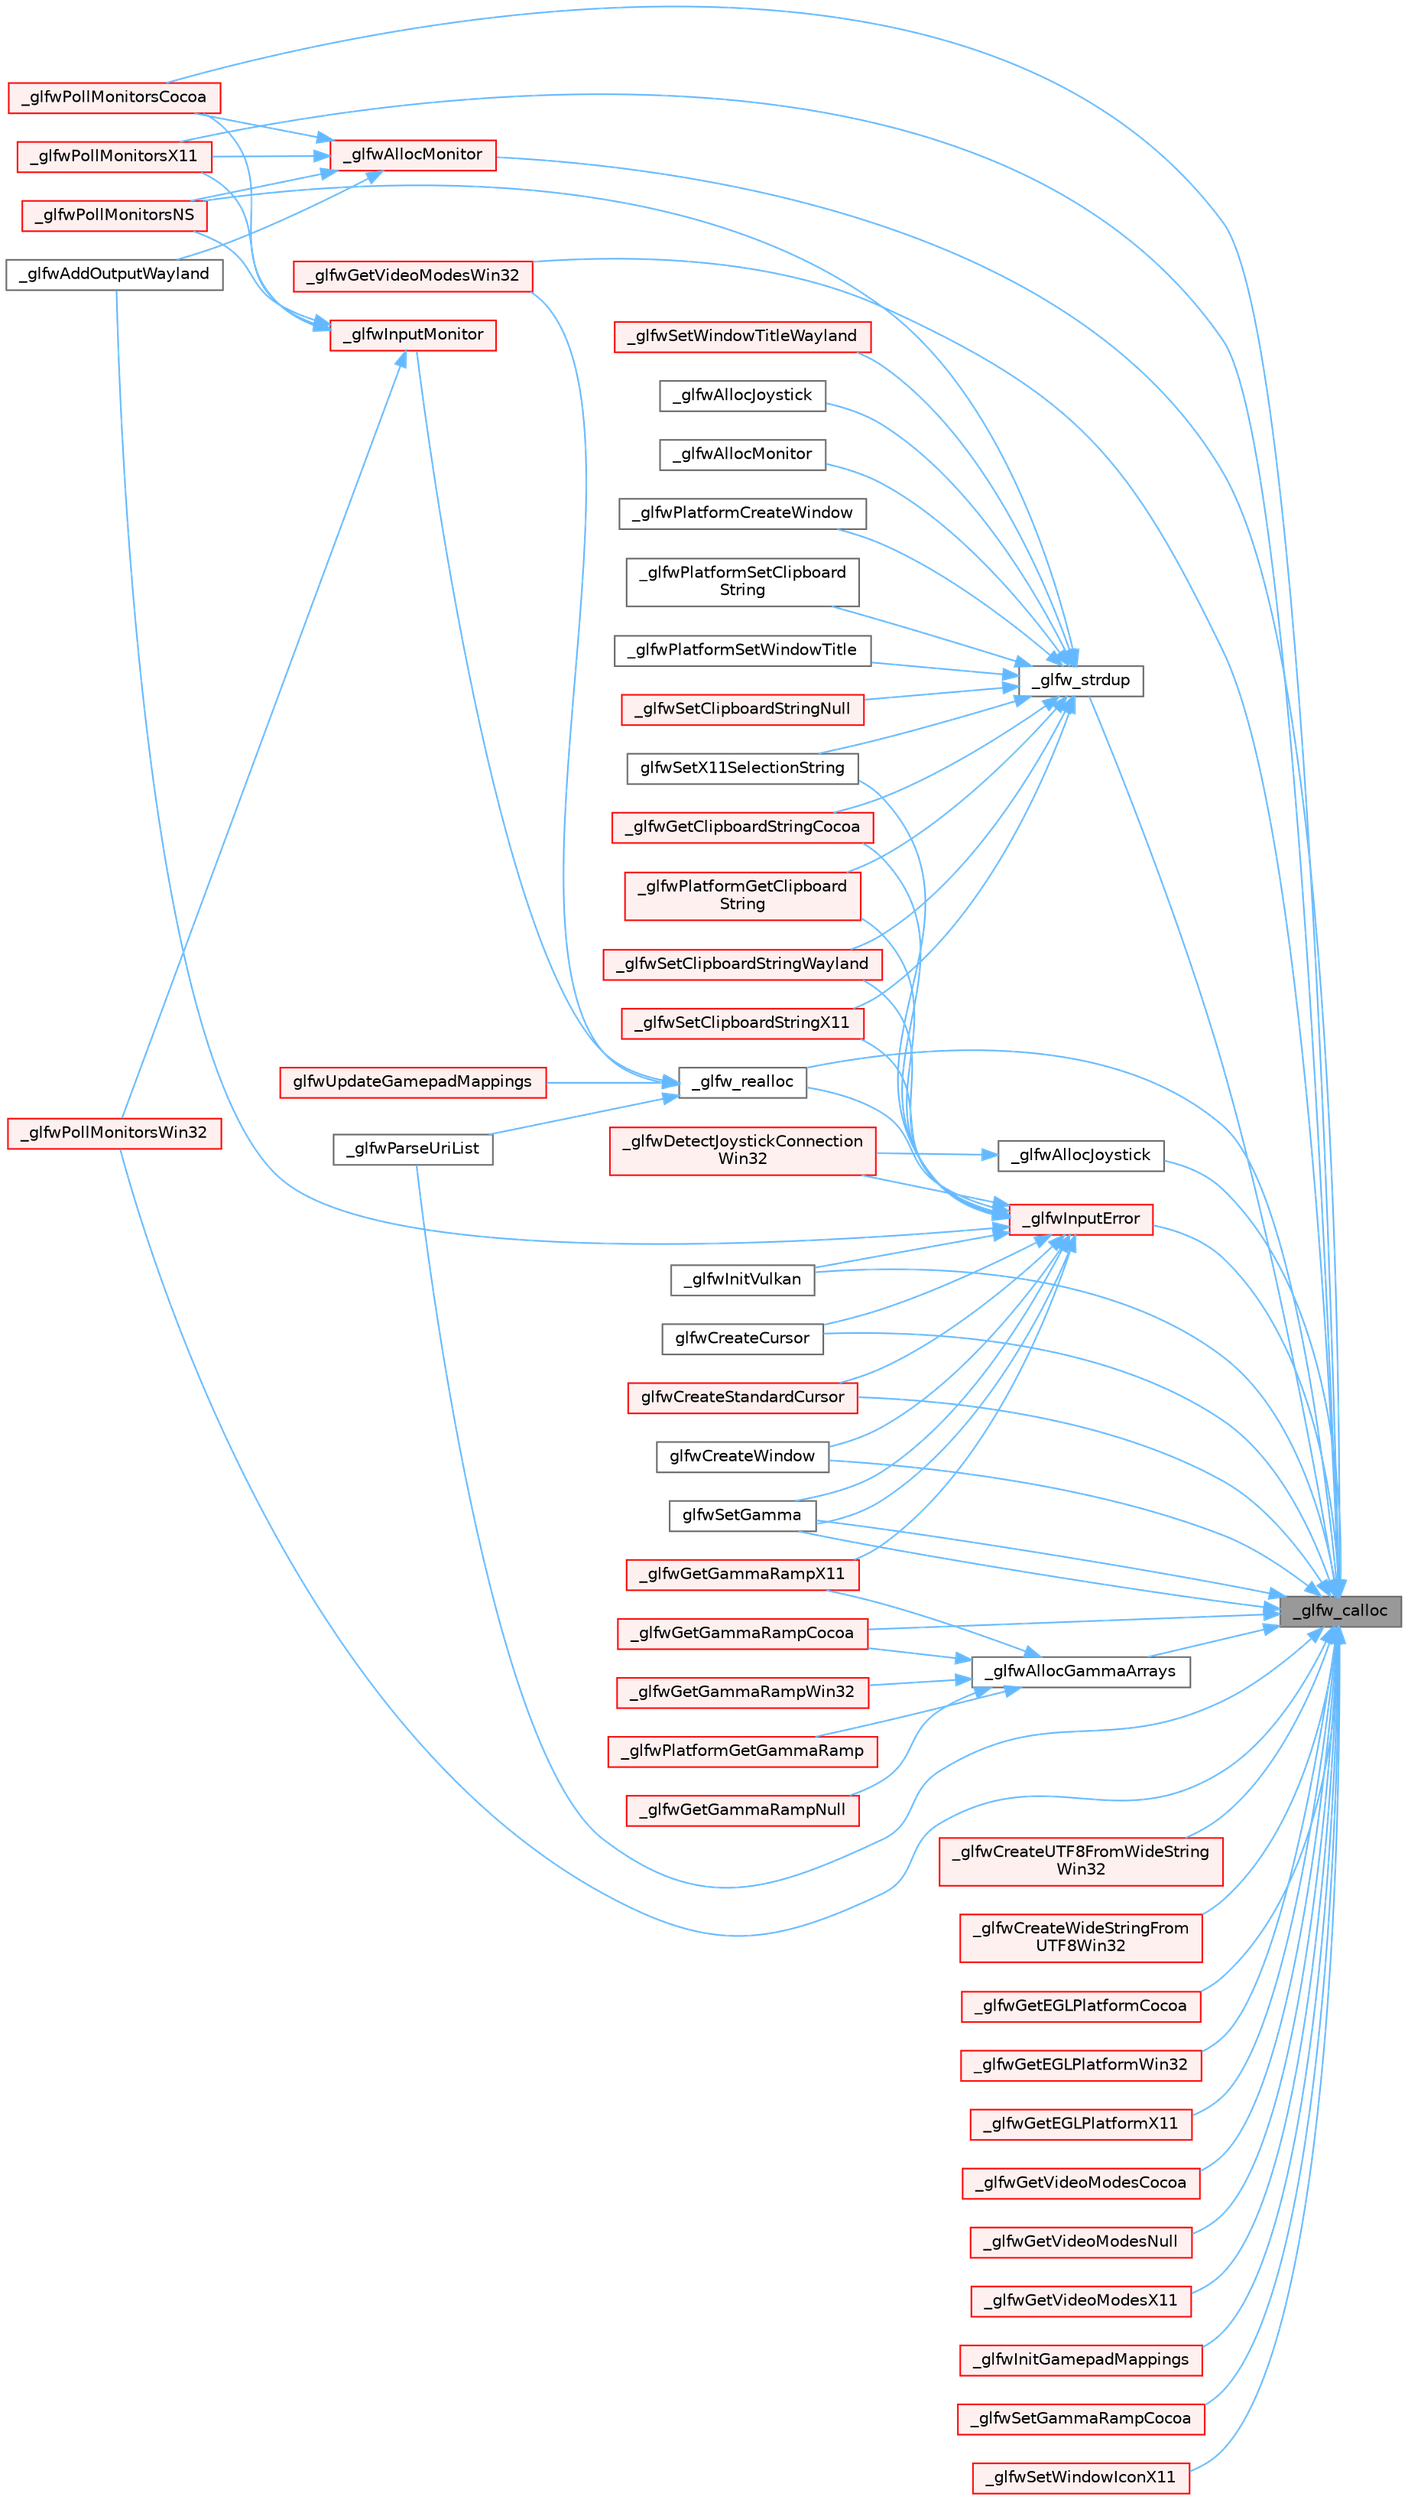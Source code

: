 digraph "_glfw_calloc"
{
 // LATEX_PDF_SIZE
  bgcolor="transparent";
  edge [fontname=Helvetica,fontsize=10,labelfontname=Helvetica,labelfontsize=10];
  node [fontname=Helvetica,fontsize=10,shape=box,height=0.2,width=0.4];
  rankdir="RL";
  Node1 [id="Node000001",label="_glfw_calloc",height=0.2,width=0.4,color="gray40", fillcolor="grey60", style="filled", fontcolor="black",tooltip=" "];
  Node1 -> Node2 [id="edge1_Node000001_Node000002",dir="back",color="steelblue1",style="solid",tooltip=" "];
  Node2 [id="Node000002",label="_glfw_realloc",height=0.2,width=0.4,color="grey40", fillcolor="white", style="filled",URL="$_classes_2lib_2external_2glfw_2src_2init_8c.html#a7ee3244d243d5778c712c1b3c98f8bc3",tooltip=" "];
  Node2 -> Node3 [id="edge2_Node000002_Node000003",dir="back",color="steelblue1",style="solid",tooltip=" "];
  Node3 [id="Node000003",label="_glfwGetVideoModesWin32",height=0.2,width=0.4,color="red", fillcolor="#FFF0F0", style="filled",URL="$_classes_2lib_2external_2glfw_2src_2win32__monitor_8c.html#a7fca777053b30195c5f1ef140c34d6a1",tooltip=" "];
  Node2 -> Node5 [id="edge3_Node000002_Node000005",dir="back",color="steelblue1",style="solid",tooltip=" "];
  Node5 [id="Node000005",label="_glfwInputMonitor",height=0.2,width=0.4,color="red", fillcolor="#FFF0F0", style="filled",URL="$_old_2_classes_2lib_2raylib_2src_2external_2glfw_2src_2monitor_8c.html#a2a45c0c0677b73011b7364e2cdd9760d",tooltip=" "];
  Node5 -> Node6 [id="edge4_Node000005_Node000006",dir="back",color="steelblue1",style="solid",tooltip=" "];
  Node6 [id="Node000006",label="_glfwPollMonitorsCocoa",height=0.2,width=0.4,color="red", fillcolor="#FFF0F0", style="filled",URL="$_classes_2lib_2external_2glfw_2src_2cocoa__monitor_8m.html#a4993d8c0eef61c250c0d4c18a3d86a64",tooltip=" "];
  Node5 -> Node9 [id="edge5_Node000005_Node000009",dir="back",color="steelblue1",style="solid",tooltip=" "];
  Node9 [id="Node000009",label="_glfwPollMonitorsNS",height=0.2,width=0.4,color="red", fillcolor="#FFF0F0", style="filled",URL="$_classes_2lib_2raylib_2src_2external_2glfw_2src_2cocoa__monitor_8m.html#af80ef4003623e26e842c72c6fc5666ae",tooltip=" "];
  Node5 -> Node15 [id="edge6_Node000005_Node000015",dir="back",color="steelblue1",style="solid",tooltip=" "];
  Node15 [id="Node000015",label="_glfwPollMonitorsWin32",height=0.2,width=0.4,color="red", fillcolor="#FFF0F0", style="filled",URL="$_classes_2lib_2external_2glfw_2src_2win32__monitor_8c.html#a345b11644c658a9a94b0eeb4ed4a0618",tooltip=" "];
  Node5 -> Node18 [id="edge7_Node000005_Node000018",dir="back",color="steelblue1",style="solid",tooltip=" "];
  Node18 [id="Node000018",label="_glfwPollMonitorsX11",height=0.2,width=0.4,color="red", fillcolor="#FFF0F0", style="filled",URL="$_classes_2lib_2external_2glfw_2src_2x11__monitor_8c.html#ade7b239b6691fb34b66f3022ad97949d",tooltip=" "];
  Node2 -> Node22 [id="edge8_Node000002_Node000022",dir="back",color="steelblue1",style="solid",tooltip=" "];
  Node22 [id="Node000022",label="_glfwParseUriList",height=0.2,width=0.4,color="grey40", fillcolor="white", style="filled",URL="$_classes_2lib_2external_2glfw_2src_2init_8c.html#a52c17edd88a6ec5bebc87d96ac5d00ae",tooltip=" "];
  Node2 -> Node23 [id="edge9_Node000002_Node000023",dir="back",color="steelblue1",style="solid",tooltip=" "];
  Node23 [id="Node000023",label="glfwUpdateGamepadMappings",height=0.2,width=0.4,color="red", fillcolor="#FFF0F0", style="filled",URL="$group__input.html#ga276a2aec236a671a99f6f0a9be7fa3fc",tooltip="Adds the specified SDL_GameControllerDB gamepad mappings."];
  Node1 -> Node25 [id="edge10_Node000001_Node000025",dir="back",color="steelblue1",style="solid",tooltip=" "];
  Node25 [id="Node000025",label="_glfw_strdup",height=0.2,width=0.4,color="grey40", fillcolor="white", style="filled",URL="$_classes_2lib_2external_2glfw_2src_2init_8c.html#af725e1f466a710a1fc590ff3726f1151",tooltip=" "];
  Node25 -> Node26 [id="edge11_Node000025_Node000026",dir="back",color="steelblue1",style="solid",tooltip=" "];
  Node26 [id="Node000026",label="_glfwAllocJoystick",height=0.2,width=0.4,color="grey40", fillcolor="white", style="filled",URL="$_classes_2lib_2raylib_2src_2external_2glfw_2src_2input_8c.html#a2c66222336290a7e0868f16e9e74ae14",tooltip=" "];
  Node25 -> Node27 [id="edge12_Node000025_Node000027",dir="back",color="steelblue1",style="solid",tooltip=" "];
  Node27 [id="Node000027",label="_glfwAllocMonitor",height=0.2,width=0.4,color="grey40", fillcolor="white", style="filled",URL="$_classes_2lib_2raylib_2src_2external_2glfw_2src_2monitor_8c.html#ab4ba217654cabec88984af9ffea64850",tooltip=" "];
  Node25 -> Node28 [id="edge13_Node000025_Node000028",dir="back",color="steelblue1",style="solid",tooltip=" "];
  Node28 [id="Node000028",label="_glfwGetClipboardStringCocoa",height=0.2,width=0.4,color="red", fillcolor="#FFF0F0", style="filled",URL="$lib_2external_2glfw_2src_2cocoa__window_8m.html#a4a740ca9c153b3ff9b1552bfb982571e",tooltip=" "];
  Node25 -> Node29 [id="edge14_Node000025_Node000029",dir="back",color="steelblue1",style="solid",tooltip=" "];
  Node29 [id="Node000029",label="_glfwPlatformCreateWindow",height=0.2,width=0.4,color="grey40", fillcolor="white", style="filled",URL="$_classes_2lib_2raylib_2src_2external_2glfw_2src_2wl__window_8c.html#ad7f9fd053009c1add7335c8ef4f94d4f",tooltip=" "];
  Node25 -> Node30 [id="edge15_Node000025_Node000030",dir="back",color="steelblue1",style="solid",tooltip=" "];
  Node30 [id="Node000030",label="_glfwPlatformGetClipboard\lString",height=0.2,width=0.4,color="red", fillcolor="#FFF0F0", style="filled",URL="$_classes_2lib_2raylib_2src_2external_2glfw_2src_2cocoa__window_8m.html#adfa9d35168886466205270a4813772b3",tooltip=" "];
  Node25 -> Node32 [id="edge16_Node000025_Node000032",dir="back",color="steelblue1",style="solid",tooltip=" "];
  Node32 [id="Node000032",label="_glfwPlatformSetClipboard\lString",height=0.2,width=0.4,color="grey40", fillcolor="white", style="filled",URL="$_classes_2lib_2raylib_2src_2external_2glfw_2src_2x11__window_8c.html#ab120dfba32932687063654ec6e216679",tooltip=" "];
  Node25 -> Node33 [id="edge17_Node000025_Node000033",dir="back",color="steelblue1",style="solid",tooltip=" "];
  Node33 [id="Node000033",label="_glfwPlatformSetWindowTitle",height=0.2,width=0.4,color="grey40", fillcolor="white", style="filled",URL="$_classes_2lib_2raylib_2src_2external_2glfw_2src_2wl__window_8c.html#aed22dd224adc359c8aee05e1f7ccd92b",tooltip=" "];
  Node25 -> Node9 [id="edge18_Node000025_Node000009",dir="back",color="steelblue1",style="solid",tooltip=" "];
  Node25 -> Node34 [id="edge19_Node000025_Node000034",dir="back",color="steelblue1",style="solid",tooltip=" "];
  Node34 [id="Node000034",label="_glfwSetClipboardStringNull",height=0.2,width=0.4,color="red", fillcolor="#FFF0F0", style="filled",URL="$lib_2external_2glfw_2src_2null__window_8c.html#a3052ed35ecbc3396872675423d63e4b2",tooltip=" "];
  Node25 -> Node35 [id="edge20_Node000025_Node000035",dir="back",color="steelblue1",style="solid",tooltip=" "];
  Node35 [id="Node000035",label="_glfwSetClipboardStringWayland",height=0.2,width=0.4,color="red", fillcolor="#FFF0F0", style="filled",URL="$lib_2external_2glfw_2src_2wl__window_8c.html#a74f40e21bcc7f5a646ecc5f80f25a6c3",tooltip=" "];
  Node25 -> Node37 [id="edge21_Node000025_Node000037",dir="back",color="steelblue1",style="solid",tooltip=" "];
  Node37 [id="Node000037",label="_glfwSetClipboardStringX11",height=0.2,width=0.4,color="red", fillcolor="#FFF0F0", style="filled",URL="$lib_2external_2glfw_2src_2x11__window_8c.html#adc8f2633b397a7d7b13815151b22c462",tooltip=" "];
  Node25 -> Node38 [id="edge22_Node000025_Node000038",dir="back",color="steelblue1",style="solid",tooltip=" "];
  Node38 [id="Node000038",label="_glfwSetWindowTitleWayland",height=0.2,width=0.4,color="red", fillcolor="#FFF0F0", style="filled",URL="$lib_2external_2glfw_2src_2wl__window_8c.html#a2a03cb3eb1fa3720991ad2503dd65e2a",tooltip=" "];
  Node25 -> Node39 [id="edge23_Node000025_Node000039",dir="back",color="steelblue1",style="solid",tooltip=" "];
  Node39 [id="Node000039",label="glfwSetX11SelectionString",height=0.2,width=0.4,color="grey40", fillcolor="white", style="filled",URL="$_classes_2lib_2external_2glfw_2src_2x11__window_8c.html#a4f4eb55968415e78955d5a6104b6596c",tooltip=" "];
  Node1 -> Node40 [id="edge24_Node000001_Node000040",dir="back",color="steelblue1",style="solid",tooltip=" "];
  Node40 [id="Node000040",label="_glfwAllocGammaArrays",height=0.2,width=0.4,color="grey40", fillcolor="white", style="filled",URL="$_old_2_classes_2lib_2raylib_2src_2external_2glfw_2src_2monitor_8c.html#acb6a8b432b06fd0accdfc0e046785109",tooltip=" "];
  Node40 -> Node41 [id="edge25_Node000040_Node000041",dir="back",color="steelblue1",style="solid",tooltip=" "];
  Node41 [id="Node000041",label="_glfwGetGammaRampCocoa",height=0.2,width=0.4,color="red", fillcolor="#FFF0F0", style="filled",URL="$_classes_2lib_2external_2glfw_2src_2cocoa__monitor_8m.html#a790d13f33c98a3a19f19537e04fd1548",tooltip=" "];
  Node40 -> Node42 [id="edge26_Node000040_Node000042",dir="back",color="steelblue1",style="solid",tooltip=" "];
  Node42 [id="Node000042",label="_glfwGetGammaRampNull",height=0.2,width=0.4,color="red", fillcolor="#FFF0F0", style="filled",URL="$_classes_2lib_2external_2glfw_2src_2null__monitor_8c.html#a67d7f3710e7856b007821f6729751c46",tooltip=" "];
  Node40 -> Node43 [id="edge27_Node000040_Node000043",dir="back",color="steelblue1",style="solid",tooltip=" "];
  Node43 [id="Node000043",label="_glfwGetGammaRampWin32",height=0.2,width=0.4,color="red", fillcolor="#FFF0F0", style="filled",URL="$_classes_2lib_2external_2glfw_2src_2win32__monitor_8c.html#afb31cbafed71b1ea3fd13f1110d44af8",tooltip=" "];
  Node40 -> Node44 [id="edge28_Node000040_Node000044",dir="back",color="steelblue1",style="solid",tooltip=" "];
  Node44 [id="Node000044",label="_glfwGetGammaRampX11",height=0.2,width=0.4,color="red", fillcolor="#FFF0F0", style="filled",URL="$_classes_2lib_2external_2glfw_2src_2x11__monitor_8c.html#ad0cdfa6cb50ed204c90f2094cae885f0",tooltip=" "];
  Node40 -> Node45 [id="edge29_Node000040_Node000045",dir="back",color="steelblue1",style="solid",tooltip=" "];
  Node45 [id="Node000045",label="_glfwPlatformGetGammaRamp",height=0.2,width=0.4,color="red", fillcolor="#FFF0F0", style="filled",URL="$_classes_2lib_2raylib_2src_2external_2glfw_2src_2cocoa__monitor_8m.html#ac4bf2f5025cc6800bbe44615e5404c36",tooltip=" "];
  Node1 -> Node48 [id="edge30_Node000001_Node000048",dir="back",color="steelblue1",style="solid",tooltip=" "];
  Node48 [id="Node000048",label="_glfwAllocJoystick",height=0.2,width=0.4,color="grey40", fillcolor="white", style="filled",URL="$_classes_2lib_2external_2glfw_2src_2input_8c.html#a2c66222336290a7e0868f16e9e74ae14",tooltip=" "];
  Node48 -> Node49 [id="edge31_Node000048_Node000049",dir="back",color="steelblue1",style="solid",tooltip=" "];
  Node49 [id="Node000049",label="_glfwDetectJoystickConnection\lWin32",height=0.2,width=0.4,color="red", fillcolor="#FFF0F0", style="filled",URL="$_classes_2lib_2external_2glfw_2src_2win32__joystick_8c.html#a58cafa45ca625cc01aee93124c190b13",tooltip=" "];
  Node1 -> Node51 [id="edge32_Node000001_Node000051",dir="back",color="steelblue1",style="solid",tooltip=" "];
  Node51 [id="Node000051",label="_glfwAllocMonitor",height=0.2,width=0.4,color="red", fillcolor="#FFF0F0", style="filled",URL="$_old_2_classes_2lib_2raylib_2src_2external_2glfw_2src_2monitor_8c.html#ab4ba217654cabec88984af9ffea64850",tooltip=" "];
  Node51 -> Node52 [id="edge33_Node000051_Node000052",dir="back",color="steelblue1",style="solid",tooltip=" "];
  Node52 [id="Node000052",label="_glfwAddOutputWayland",height=0.2,width=0.4,color="grey40", fillcolor="white", style="filled",URL="$_classes_2lib_2external_2glfw_2src_2wl__monitor_8c.html#a4061b6ec759c796455591e25a0de8c4b",tooltip=" "];
  Node51 -> Node6 [id="edge34_Node000051_Node000006",dir="back",color="steelblue1",style="solid",tooltip=" "];
  Node51 -> Node9 [id="edge35_Node000051_Node000009",dir="back",color="steelblue1",style="solid",tooltip=" "];
  Node51 -> Node18 [id="edge36_Node000051_Node000018",dir="back",color="steelblue1",style="solid",tooltip=" "];
  Node1 -> Node53 [id="edge37_Node000001_Node000053",dir="back",color="steelblue1",style="solid",tooltip=" "];
  Node53 [id="Node000053",label="_glfwCreateUTF8FromWideString\lWin32",height=0.2,width=0.4,color="red", fillcolor="#FFF0F0", style="filled",URL="$_classes_2lib_2external_2glfw_2src_2win32__init_8c.html#abdfc61ba1735c2e63099fa10a2cf53b3",tooltip=" "];
  Node1 -> Node56 [id="edge38_Node000001_Node000056",dir="back",color="steelblue1",style="solid",tooltip=" "];
  Node56 [id="Node000056",label="_glfwCreateWideStringFrom\lUTF8Win32",height=0.2,width=0.4,color="red", fillcolor="#FFF0F0", style="filled",URL="$_classes_2lib_2external_2glfw_2src_2win32__init_8c.html#aa60d79ff24866c1e97e06864b6329fb1",tooltip=" "];
  Node1 -> Node59 [id="edge39_Node000001_Node000059",dir="back",color="steelblue1",style="solid",tooltip=" "];
  Node59 [id="Node000059",label="_glfwGetEGLPlatformCocoa",height=0.2,width=0.4,color="red", fillcolor="#FFF0F0", style="filled",URL="$lib_2external_2glfw_2src_2cocoa__window_8m.html#a2150005849bc429d94ec05ebe513b045",tooltip=" "];
  Node1 -> Node60 [id="edge40_Node000001_Node000060",dir="back",color="steelblue1",style="solid",tooltip=" "];
  Node60 [id="Node000060",label="_glfwGetEGLPlatformWin32",height=0.2,width=0.4,color="red", fillcolor="#FFF0F0", style="filled",URL="$lib_2external_2glfw_2src_2win32__window_8c.html#afdce1538a8e79a96033a8899db6e09c2",tooltip=" "];
  Node1 -> Node61 [id="edge41_Node000001_Node000061",dir="back",color="steelblue1",style="solid",tooltip=" "];
  Node61 [id="Node000061",label="_glfwGetEGLPlatformX11",height=0.2,width=0.4,color="red", fillcolor="#FFF0F0", style="filled",URL="$lib_2external_2glfw_2src_2x11__window_8c.html#afc8902c6b24144f224d74adcedc70795",tooltip=" "];
  Node1 -> Node41 [id="edge42_Node000001_Node000041",dir="back",color="steelblue1",style="solid",tooltip=" "];
  Node1 -> Node62 [id="edge43_Node000001_Node000062",dir="back",color="steelblue1",style="solid",tooltip=" "];
  Node62 [id="Node000062",label="_glfwGetVideoModesCocoa",height=0.2,width=0.4,color="red", fillcolor="#FFF0F0", style="filled",URL="$_classes_2lib_2external_2glfw_2src_2cocoa__monitor_8m.html#abb547ad9335b6c46c7566badab572a31",tooltip=" "];
  Node1 -> Node63 [id="edge44_Node000001_Node000063",dir="back",color="steelblue1",style="solid",tooltip=" "];
  Node63 [id="Node000063",label="_glfwGetVideoModesNull",height=0.2,width=0.4,color="red", fillcolor="#FFF0F0", style="filled",URL="$_classes_2lib_2external_2glfw_2src_2null__monitor_8c.html#a4a3ab6092069eb8f9170510fc613cf4a",tooltip=" "];
  Node1 -> Node3 [id="edge45_Node000001_Node000003",dir="back",color="steelblue1",style="solid",tooltip=" "];
  Node1 -> Node64 [id="edge46_Node000001_Node000064",dir="back",color="steelblue1",style="solid",tooltip=" "];
  Node64 [id="Node000064",label="_glfwGetVideoModesX11",height=0.2,width=0.4,color="red", fillcolor="#FFF0F0", style="filled",URL="$_classes_2lib_2external_2glfw_2src_2x11__monitor_8c.html#adda48df037607ac7d7ba3912f7ef4900",tooltip=" "];
  Node1 -> Node65 [id="edge47_Node000001_Node000065",dir="back",color="steelblue1",style="solid",tooltip=" "];
  Node65 [id="Node000065",label="_glfwInitGamepadMappings",height=0.2,width=0.4,color="red", fillcolor="#FFF0F0", style="filled",URL="$_classes_2lib_2external_2glfw_2src_2input_8c.html#a1dab257a37caa6b39cfe9924c2487db6",tooltip=" "];
  Node1 -> Node66 [id="edge48_Node000001_Node000066",dir="back",color="steelblue1",style="solid",tooltip=" "];
  Node66 [id="Node000066",label="_glfwInitVulkan",height=0.2,width=0.4,color="grey40", fillcolor="white", style="filled",URL="$_old_2_classes_2lib_2raylib_2src_2external_2glfw_2src_2vulkan_8c.html#a3e82e6d9f82e3052943978e803bccef5",tooltip=" "];
  Node1 -> Node67 [id="edge49_Node000001_Node000067",dir="back",color="steelblue1",style="solid",tooltip=" "];
  Node67 [id="Node000067",label="_glfwInputError",height=0.2,width=0.4,color="red", fillcolor="#FFF0F0", style="filled",URL="$_classes_2lib_2external_2glfw_2src_2init_8c.html#a3287b282ec57a4a89127ae51f49f10f5",tooltip=" "];
  Node67 -> Node2 [id="edge50_Node000067_Node000002",dir="back",color="steelblue1",style="solid",tooltip=" "];
  Node67 -> Node52 [id="edge51_Node000067_Node000052",dir="back",color="steelblue1",style="solid",tooltip=" "];
  Node67 -> Node49 [id="edge52_Node000067_Node000049",dir="back",color="steelblue1",style="solid",tooltip=" "];
  Node67 -> Node28 [id="edge53_Node000067_Node000028",dir="back",color="steelblue1",style="solid",tooltip=" "];
  Node67 -> Node44 [id="edge54_Node000067_Node000044",dir="back",color="steelblue1",style="solid",tooltip=" "];
  Node67 -> Node66 [id="edge55_Node000067_Node000066",dir="back",color="steelblue1",style="solid",tooltip=" "];
  Node67 -> Node30 [id="edge56_Node000067_Node000030",dir="back",color="steelblue1",style="solid",tooltip=" "];
  Node67 -> Node35 [id="edge57_Node000067_Node000035",dir="back",color="steelblue1",style="solid",tooltip=" "];
  Node67 -> Node37 [id="edge58_Node000067_Node000037",dir="back",color="steelblue1",style="solid",tooltip=" "];
  Node67 -> Node71 [id="edge59_Node000067_Node000071",dir="back",color="steelblue1",style="solid",tooltip=" "];
  Node71 [id="Node000071",label="glfwCreateCursor",height=0.2,width=0.4,color="grey40", fillcolor="white", style="filled",URL="$group__input.html#ga21fc9f020f062db88813aa722c30ba2c",tooltip="Creates a custom cursor."];
  Node67 -> Node72 [id="edge60_Node000067_Node000072",dir="back",color="steelblue1",style="solid",tooltip=" "];
  Node72 [id="Node000072",label="glfwCreateStandardCursor",height=0.2,width=0.4,color="red", fillcolor="#FFF0F0", style="filled",URL="$group__input.html#gab7c5b6023b39a0021b1fcdabd1d15f09",tooltip="Creates a cursor with a standard shape."];
  Node67 -> Node74 [id="edge61_Node000067_Node000074",dir="back",color="steelblue1",style="solid",tooltip=" "];
  Node74 [id="Node000074",label="glfwCreateWindow",height=0.2,width=0.4,color="grey40", fillcolor="white", style="filled",URL="$group__window.html#gaaccd00fafe81e2db94e8cdf55721e055",tooltip="Creates a window and its associated context."];
  Node67 -> Node75 [id="edge62_Node000067_Node000075",dir="back",color="steelblue1",style="solid",tooltip=" "];
  Node75 [id="Node000075",label="glfwSetGamma",height=0.2,width=0.4,color="grey40", fillcolor="white", style="filled",URL="$group__monitor.html#ga3e4ab484476c935b4cd0bf49a5c429d6",tooltip="Generates a gamma ramp and sets it for the specified monitor."];
  Node67 -> Node75 [id="edge63_Node000067_Node000075",dir="back",color="steelblue1",style="solid",tooltip=" "];
  Node67 -> Node39 [id="edge64_Node000067_Node000039",dir="back",color="steelblue1",style="solid",tooltip=" "];
  Node1 -> Node22 [id="edge65_Node000001_Node000022",dir="back",color="steelblue1",style="solid",tooltip=" "];
  Node1 -> Node6 [id="edge66_Node000001_Node000006",dir="back",color="steelblue1",style="solid",tooltip=" "];
  Node1 -> Node15 [id="edge67_Node000001_Node000015",dir="back",color="steelblue1",style="solid",tooltip=" "];
  Node1 -> Node18 [id="edge68_Node000001_Node000018",dir="back",color="steelblue1",style="solid",tooltip=" "];
  Node1 -> Node69 [id="edge69_Node000001_Node000069",dir="back",color="steelblue1",style="solid",tooltip=" "];
  Node69 [id="Node000069",label="_glfwSetGammaRampCocoa",height=0.2,width=0.4,color="red", fillcolor="#FFF0F0", style="filled",URL="$_classes_2lib_2external_2glfw_2src_2cocoa__monitor_8m.html#ae7fb22fad6b99d5e7066540a70920c0c",tooltip=" "];
  Node1 -> Node70 [id="edge70_Node000001_Node000070",dir="back",color="steelblue1",style="solid",tooltip=" "];
  Node70 [id="Node000070",label="_glfwSetWindowIconX11",height=0.2,width=0.4,color="red", fillcolor="#FFF0F0", style="filled",URL="$lib_2external_2glfw_2src_2x11__window_8c.html#a5fe463737d807a0ef2a4571dce6544df",tooltip=" "];
  Node1 -> Node71 [id="edge71_Node000001_Node000071",dir="back",color="steelblue1",style="solid",tooltip=" "];
  Node1 -> Node72 [id="edge72_Node000001_Node000072",dir="back",color="steelblue1",style="solid",tooltip=" "];
  Node1 -> Node74 [id="edge73_Node000001_Node000074",dir="back",color="steelblue1",style="solid",tooltip=" "];
  Node1 -> Node75 [id="edge74_Node000001_Node000075",dir="back",color="steelblue1",style="solid",tooltip=" "];
  Node1 -> Node75 [id="edge75_Node000001_Node000075",dir="back",color="steelblue1",style="solid",tooltip=" "];
}
